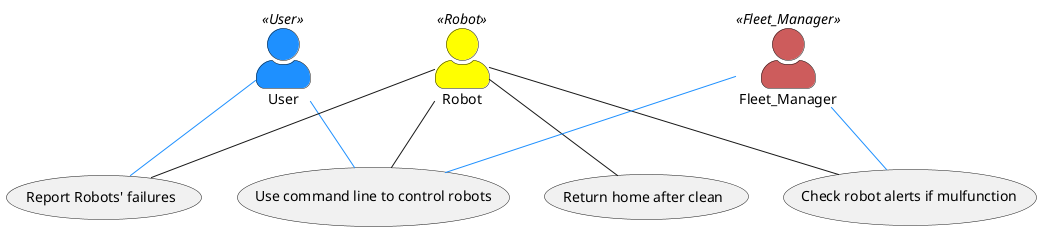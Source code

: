 @startuml
skinparam DefaultFontName Times New Roman
skinparam actorStyle awesome
Actor User
User << User >> #DodgerBlue

Actor Robot
Robot << Robot >> #Yellow

Actor Fleet_Manager
Fleet_Manager << Fleet_Manager >> #IndianRed

:User: -- (Use command line to control robots) #DodgerBlue
:User: -- (Report Robots' failures) #DodgerBlue
:Robot: -- (Use command line to control robots)
:Robot: -- (Report Robots' failures)
:Robot: -- (Return home after clean)
:Robot: -- (Check robot alerts if mulfunction)
:Fleet_Manager: -- (Use command line to control robots)#DodgerBlue
:Fleet_Manager: -- (Check robot alerts if mulfunction) #DodgerBlue
@enduml